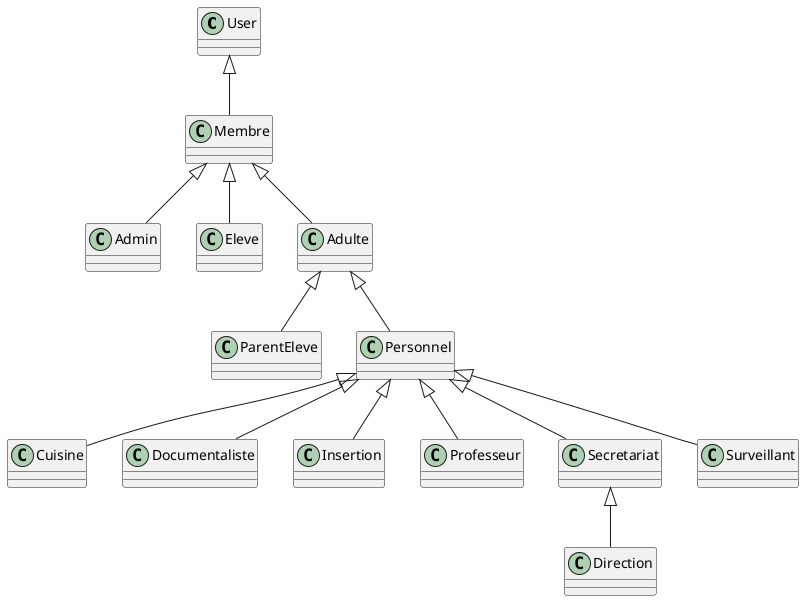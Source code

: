 @startuml class
class User {}
class Membre extends User {}
class Admin extends Membre {}
class Eleve extends Membre {}
class Adulte extends Membre {}
class ParentEleve extends Adulte {}
class Personnel extends Adulte {}
class Cuisine extends Personnel {}
class Documentaliste extends Personnel {}
class Insertion extends Personnel {}
class Professeur extends Personnel {}
class Secretariat extends Personnel {}
class Direction extends Secretariat {}
class Surveillant extends Personnel {}

@enduml